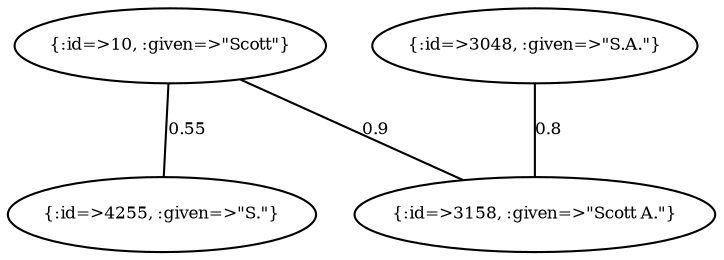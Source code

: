 graph Collector__WeightedGraph {
    "{:id=>10, :given=>\"Scott\"}" [
        fontsize = 8,
        label = "{:id=>10, :given=>\"Scott\"}"
    ]

    "{:id=>3048, :given=>\"S.A.\"}" [
        fontsize = 8,
        label = "{:id=>3048, :given=>\"S.A.\"}"
    ]

    "{:id=>3158, :given=>\"Scott A.\"}" [
        fontsize = 8,
        label = "{:id=>3158, :given=>\"Scott A.\"}"
    ]

    "{:id=>4255, :given=>\"S.\"}" [
        fontsize = 8,
        label = "{:id=>4255, :given=>\"S.\"}"
    ]

    "{:id=>10, :given=>\"Scott\"}" -- "{:id=>3158, :given=>\"Scott A.\"}" [
        fontsize = 8,
        label = 0.9
    ]

    "{:id=>10, :given=>\"Scott\"}" -- "{:id=>4255, :given=>\"S.\"}" [
        fontsize = 8,
        label = 0.55
    ]

    "{:id=>3048, :given=>\"S.A.\"}" -- "{:id=>3158, :given=>\"Scott A.\"}" [
        fontsize = 8,
        label = 0.8
    ]
}
